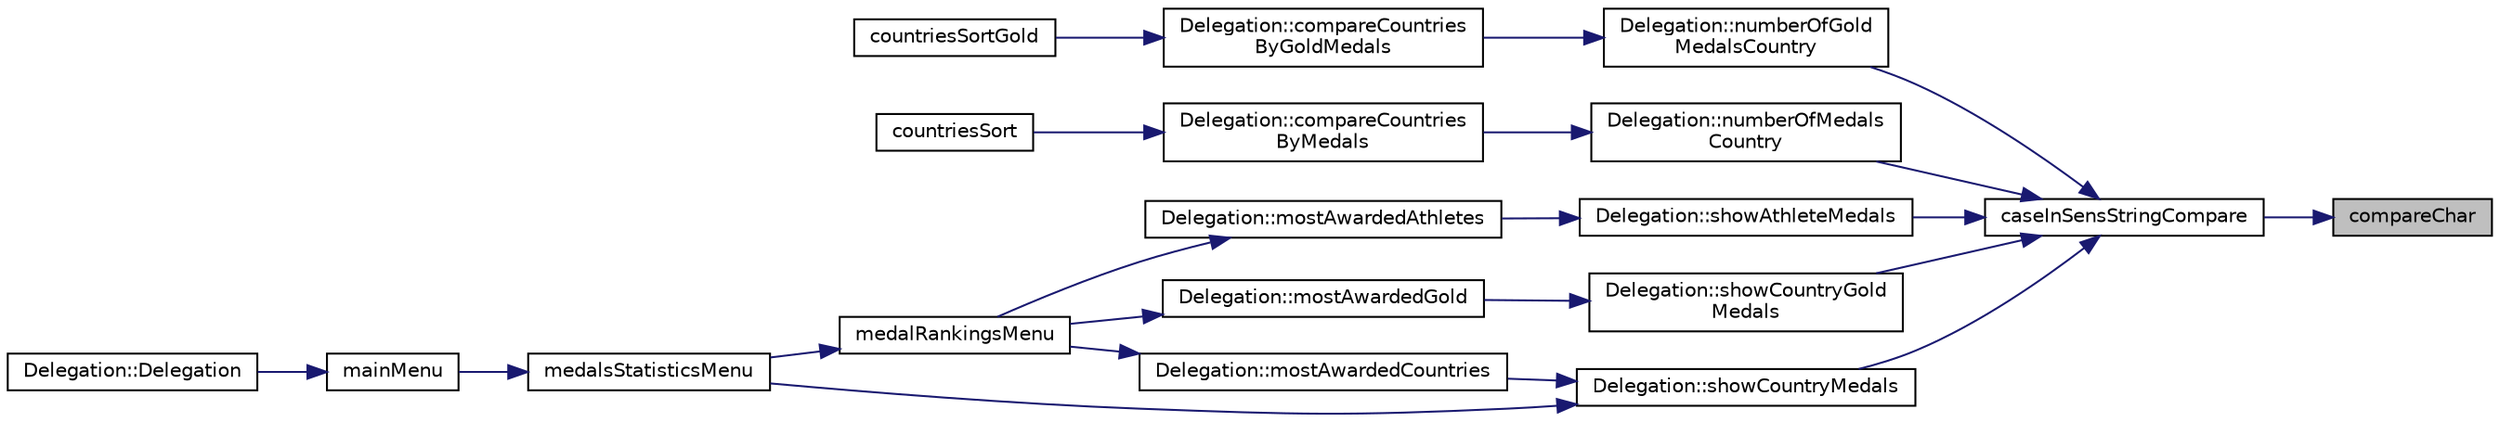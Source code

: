 digraph "compareChar"
{
 // LATEX_PDF_SIZE
  edge [fontname="Helvetica",fontsize="10",labelfontname="Helvetica",labelfontsize="10"];
  node [fontname="Helvetica",fontsize="10",shape=record];
  rankdir="RL";
  Node1 [label="compareChar",height=0.2,width=0.4,color="black", fillcolor="grey75", style="filled", fontcolor="black",tooltip=" "];
  Node1 -> Node2 [dir="back",color="midnightblue",fontsize="10",style="solid",fontname="Helvetica"];
  Node2 [label="caseInSensStringCompare",height=0.2,width=0.4,color="black", fillcolor="white", style="filled",URL="$auxiliar_8h.html#a4890a645331544526f84c3ad8c9f2511",tooltip=" "];
  Node2 -> Node3 [dir="back",color="midnightblue",fontsize="10",style="solid",fontname="Helvetica"];
  Node3 [label="Delegation::numberOfGold\lMedalsCountry",height=0.2,width=0.4,color="black", fillcolor="white", style="filled",URL="$class_delegation.html#ad1138e31226254f3b19b8ce95f2032e9",tooltip=" "];
  Node3 -> Node4 [dir="back",color="midnightblue",fontsize="10",style="solid",fontname="Helvetica"];
  Node4 [label="Delegation::compareCountries\lByGoldMedals",height=0.2,width=0.4,color="black", fillcolor="white", style="filled",URL="$class_delegation.html#a41e5fc7305b0bbc62f151d4635fcbb29",tooltip=" "];
  Node4 -> Node5 [dir="back",color="midnightblue",fontsize="10",style="solid",fontname="Helvetica"];
  Node5 [label="countriesSortGold",height=0.2,width=0.4,color="black", fillcolor="white", style="filled",URL="$_delegation_8cpp.html#a9fc3b5e766e886df1e1595365d9c4a6b",tooltip=" "];
  Node2 -> Node6 [dir="back",color="midnightblue",fontsize="10",style="solid",fontname="Helvetica"];
  Node6 [label="Delegation::numberOfMedals\lCountry",height=0.2,width=0.4,color="black", fillcolor="white", style="filled",URL="$class_delegation.html#a487222a9ff63548163a869c53edab698",tooltip=" "];
  Node6 -> Node7 [dir="back",color="midnightblue",fontsize="10",style="solid",fontname="Helvetica"];
  Node7 [label="Delegation::compareCountries\lByMedals",height=0.2,width=0.4,color="black", fillcolor="white", style="filled",URL="$class_delegation.html#a9681aaffd0deb00cd44f88dc200c0392",tooltip=" "];
  Node7 -> Node8 [dir="back",color="midnightblue",fontsize="10",style="solid",fontname="Helvetica"];
  Node8 [label="countriesSort",height=0.2,width=0.4,color="black", fillcolor="white", style="filled",URL="$_delegation_8cpp.html#af4503dbf174fcc9d13608e7248ca7753",tooltip=" "];
  Node2 -> Node9 [dir="back",color="midnightblue",fontsize="10",style="solid",fontname="Helvetica"];
  Node9 [label="Delegation::showAthleteMedals",height=0.2,width=0.4,color="black", fillcolor="white", style="filled",URL="$class_delegation.html#ac502a19c6b6466b6e69f36a261c6c3ca",tooltip=" "];
  Node9 -> Node10 [dir="back",color="midnightblue",fontsize="10",style="solid",fontname="Helvetica"];
  Node10 [label="Delegation::mostAwardedAthletes",height=0.2,width=0.4,color="black", fillcolor="white", style="filled",URL="$class_delegation.html#a57a72d9eb35fccde220026c87dea54be",tooltip=" "];
  Node10 -> Node11 [dir="back",color="midnightblue",fontsize="10",style="solid",fontname="Helvetica"];
  Node11 [label="medalRankingsMenu",height=0.2,width=0.4,color="black", fillcolor="white", style="filled",URL="$_menus_8h.html#a54382ea3cbbc54d81137b642b7fdcceb",tooltip=" "];
  Node11 -> Node12 [dir="back",color="midnightblue",fontsize="10",style="solid",fontname="Helvetica"];
  Node12 [label="medalsStatisticsMenu",height=0.2,width=0.4,color="black", fillcolor="white", style="filled",URL="$_menus_8h.html#a7f0cfc49bf7a84f2b77cb20ed2edf186",tooltip=" "];
  Node12 -> Node13 [dir="back",color="midnightblue",fontsize="10",style="solid",fontname="Helvetica"];
  Node13 [label="mainMenu",height=0.2,width=0.4,color="black", fillcolor="white", style="filled",URL="$_menus_8h.html#adea89c8d29e4ae56d3ad951015c13f19",tooltip=" "];
  Node13 -> Node14 [dir="back",color="midnightblue",fontsize="10",style="solid",fontname="Helvetica"];
  Node14 [label="Delegation::Delegation",height=0.2,width=0.4,color="black", fillcolor="white", style="filled",URL="$class_delegation.html#a7974b21ea4c06b7fb1245507c2093b63",tooltip=" "];
  Node2 -> Node15 [dir="back",color="midnightblue",fontsize="10",style="solid",fontname="Helvetica"];
  Node15 [label="Delegation::showCountryGold\lMedals",height=0.2,width=0.4,color="black", fillcolor="white", style="filled",URL="$class_delegation.html#a2df97c3b38095f46c747d6ea519d5734",tooltip=" "];
  Node15 -> Node16 [dir="back",color="midnightblue",fontsize="10",style="solid",fontname="Helvetica"];
  Node16 [label="Delegation::mostAwardedGold",height=0.2,width=0.4,color="black", fillcolor="white", style="filled",URL="$class_delegation.html#a949e538964795aeb81be5c8bc8210282",tooltip=" "];
  Node16 -> Node11 [dir="back",color="midnightblue",fontsize="10",style="solid",fontname="Helvetica"];
  Node2 -> Node17 [dir="back",color="midnightblue",fontsize="10",style="solid",fontname="Helvetica"];
  Node17 [label="Delegation::showCountryMedals",height=0.2,width=0.4,color="black", fillcolor="white", style="filled",URL="$class_delegation.html#a35ce6dccaacf08be13fb68534c3225f3",tooltip=" "];
  Node17 -> Node12 [dir="back",color="midnightblue",fontsize="10",style="solid",fontname="Helvetica"];
  Node17 -> Node18 [dir="back",color="midnightblue",fontsize="10",style="solid",fontname="Helvetica"];
  Node18 [label="Delegation::mostAwardedCountries",height=0.2,width=0.4,color="black", fillcolor="white", style="filled",URL="$class_delegation.html#a5d169cfa4ff0ef61a2b63a54139e5db8",tooltip=" "];
  Node18 -> Node11 [dir="back",color="midnightblue",fontsize="10",style="solid",fontname="Helvetica"];
}
